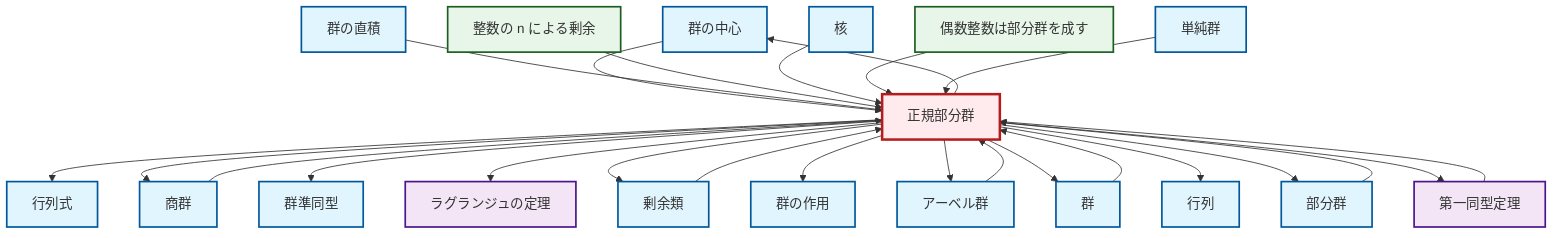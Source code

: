 graph TD
    classDef definition fill:#e1f5fe,stroke:#01579b,stroke-width:2px
    classDef theorem fill:#f3e5f5,stroke:#4a148c,stroke-width:2px
    classDef axiom fill:#fff3e0,stroke:#e65100,stroke-width:2px
    classDef example fill:#e8f5e9,stroke:#1b5e20,stroke-width:2px
    classDef current fill:#ffebee,stroke:#b71c1c,stroke-width:3px
    def-group-action["群の作用"]:::definition
    def-matrix["行列"]:::definition
    def-center-of-group["群の中心"]:::definition
    def-coset["剰余類"]:::definition
    def-homomorphism["群準同型"]:::definition
    def-direct-product["群の直積"]:::definition
    thm-lagrange["ラグランジュの定理"]:::theorem
    thm-first-isomorphism["第一同型定理"]:::theorem
    ex-quotient-integers-mod-n["整数の n による剰余"]:::example
    def-determinant["行列式"]:::definition
    def-simple-group["単純群"]:::definition
    ex-even-integers-subgroup["偶数整数は部分群を成す"]:::example
    def-normal-subgroup["正規部分群"]:::definition
    def-quotient-group["商群"]:::definition
    def-group["群"]:::definition
    def-abelian-group["アーベル群"]:::definition
    def-subgroup["部分群"]:::definition
    def-kernel["核"]:::definition
    def-center-of-group --> def-normal-subgroup
    def-direct-product --> def-normal-subgroup
    ex-quotient-integers-mod-n --> def-normal-subgroup
    def-normal-subgroup --> def-determinant
    def-normal-subgroup --> def-quotient-group
    def-subgroup --> def-normal-subgroup
    def-normal-subgroup --> def-homomorphism
    def-group --> def-normal-subgroup
    def-normal-subgroup --> thm-lagrange
    def-normal-subgroup --> def-center-of-group
    def-kernel --> def-normal-subgroup
    thm-first-isomorphism --> def-normal-subgroup
    def-normal-subgroup --> def-coset
    def-normal-subgroup --> def-group-action
    def-normal-subgroup --> def-abelian-group
    ex-even-integers-subgroup --> def-normal-subgroup
    def-normal-subgroup --> def-group
    def-normal-subgroup --> def-matrix
    def-coset --> def-normal-subgroup
    def-quotient-group --> def-normal-subgroup
    def-normal-subgroup --> def-subgroup
    def-abelian-group --> def-normal-subgroup
    def-simple-group --> def-normal-subgroup
    def-normal-subgroup --> thm-first-isomorphism
    class def-normal-subgroup current